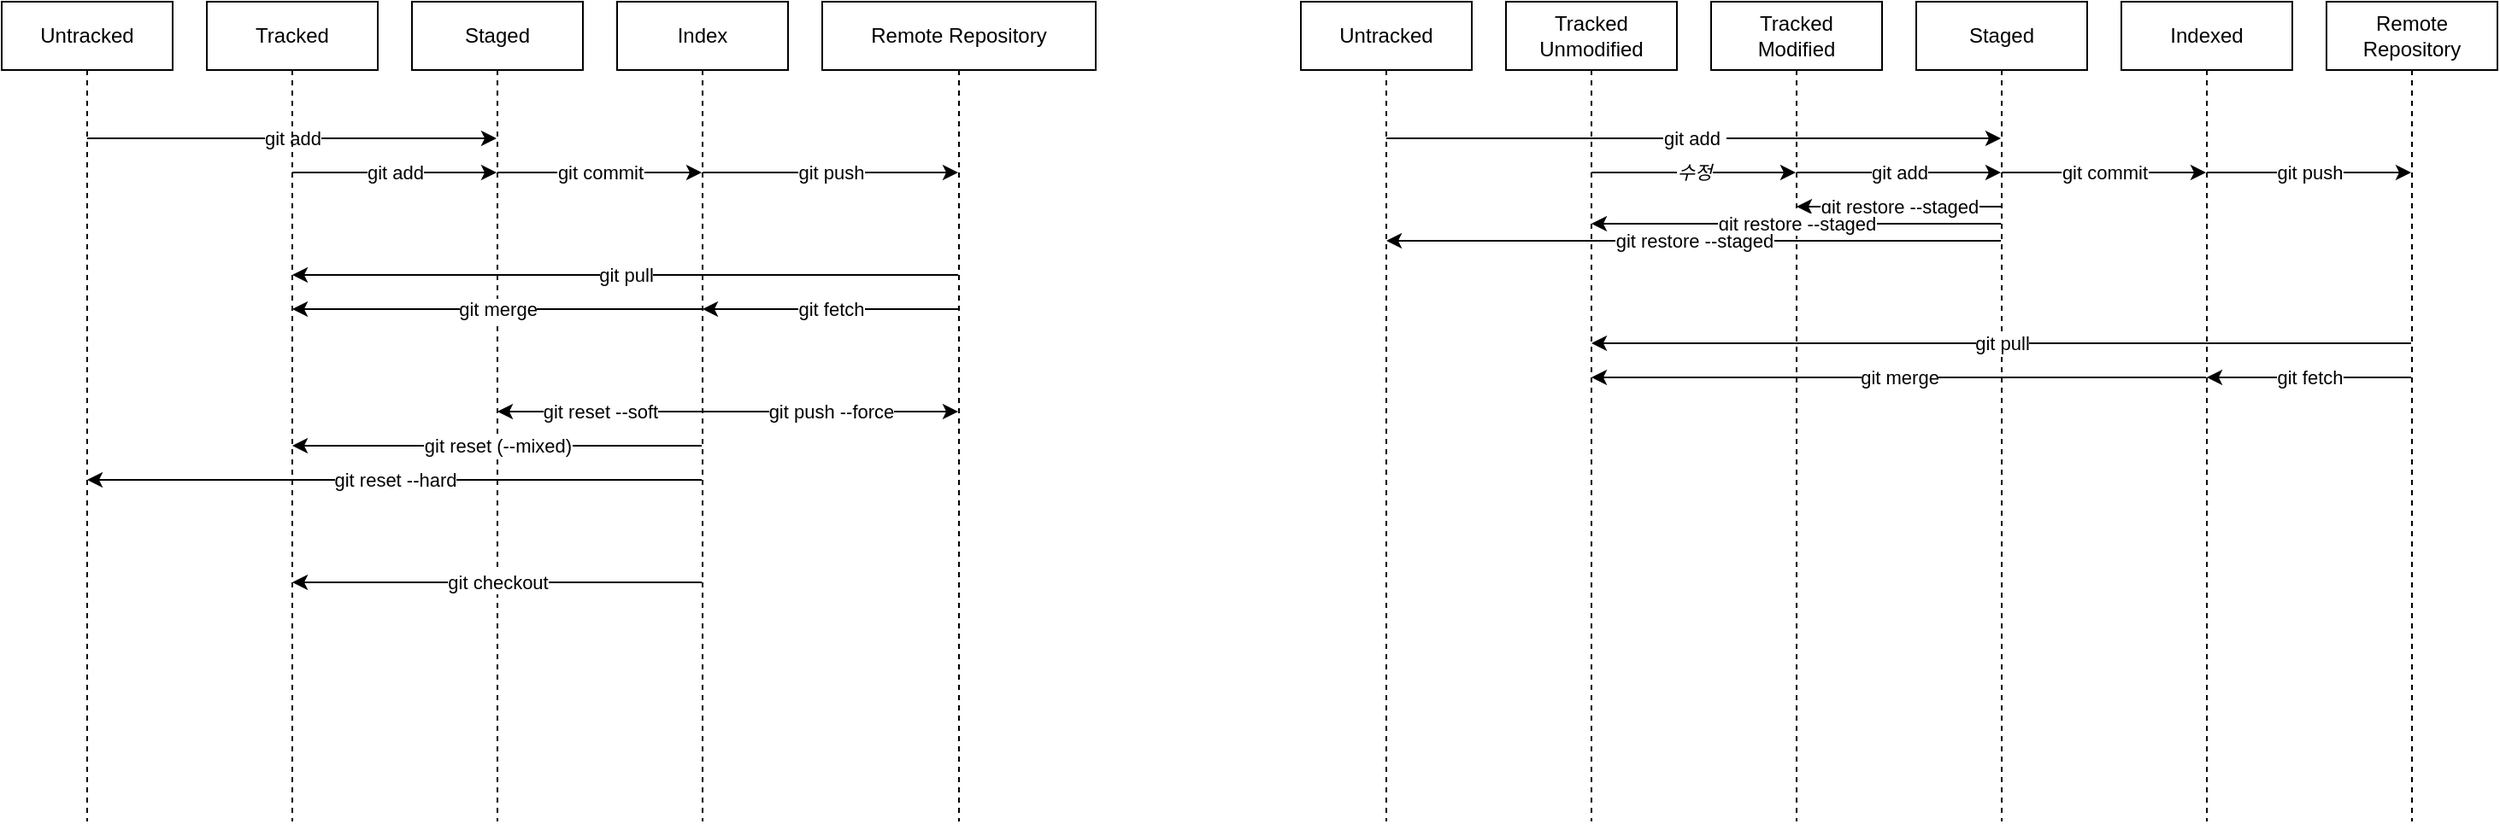 <mxfile version="20.6.0" type="github"><diagram id="RCM11qTw6QA4NuLdMcPv" name="ページ1"><mxGraphModel dx="1146" dy="644" grid="1" gridSize="10" guides="1" tooltips="1" connect="1" arrows="1" fold="1" page="1" pageScale="1" pageWidth="827" pageHeight="1169" math="0" shadow="0"><root><mxCell id="0"/><mxCell id="1" parent="0"/><mxCell id="uhgb-Ply3C3UpypRMlow-16" value="git add" style="edgeStyle=orthogonalEdgeStyle;rounded=0;orthogonalLoop=1;jettySize=auto;html=1;" parent="1" source="uhgb-Ply3C3UpypRMlow-2" target="uhgb-Ply3C3UpypRMlow-4" edge="1"><mxGeometry relative="1" as="geometry"><Array as="points"><mxPoint x="210" y="120"/><mxPoint x="210" y="120"/></Array></mxGeometry></mxCell><mxCell id="uhgb-Ply3C3UpypRMlow-2" value="Untracked" style="shape=umlLifeline;perimeter=lifelinePerimeter;whiteSpace=wrap;html=1;container=1;collapsible=0;recursiveResize=0;outlineConnect=0;" parent="1" vertex="1"><mxGeometry x="40" y="40" width="100" height="480" as="geometry"/></mxCell><mxCell id="uhgb-Ply3C3UpypRMlow-14" value="git add" style="edgeStyle=orthogonalEdgeStyle;rounded=0;orthogonalLoop=1;jettySize=auto;html=1;" parent="1" source="uhgb-Ply3C3UpypRMlow-3" target="uhgb-Ply3C3UpypRMlow-4" edge="1"><mxGeometry relative="1" as="geometry"><Array as="points"><mxPoint x="270" y="140"/><mxPoint x="270" y="140"/></Array></mxGeometry></mxCell><mxCell id="uhgb-Ply3C3UpypRMlow-3" value="Tracked" style="shape=umlLifeline;perimeter=lifelinePerimeter;whiteSpace=wrap;html=1;container=1;collapsible=0;recursiveResize=0;outlineConnect=0;" parent="1" vertex="1"><mxGeometry x="160" y="40" width="100" height="480" as="geometry"/></mxCell><mxCell id="uhgb-Ply3C3UpypRMlow-17" value="git commit" style="edgeStyle=orthogonalEdgeStyle;rounded=0;orthogonalLoop=1;jettySize=auto;html=1;" parent="1" source="uhgb-Ply3C3UpypRMlow-4" target="uhgb-Ply3C3UpypRMlow-5" edge="1"><mxGeometry relative="1" as="geometry"><Array as="points"><mxPoint x="390" y="140"/><mxPoint x="390" y="140"/></Array></mxGeometry></mxCell><mxCell id="uhgb-Ply3C3UpypRMlow-4" value="Staged" style="shape=umlLifeline;perimeter=lifelinePerimeter;whiteSpace=wrap;html=1;container=1;collapsible=0;recursiveResize=0;outlineConnect=0;" parent="1" vertex="1"><mxGeometry x="280" y="40" width="100" height="480" as="geometry"/></mxCell><mxCell id="uhgb-Ply3C3UpypRMlow-18" value="git push" style="edgeStyle=orthogonalEdgeStyle;rounded=0;orthogonalLoop=1;jettySize=auto;html=1;" parent="1" source="uhgb-Ply3C3UpypRMlow-5" target="uhgb-Ply3C3UpypRMlow-6" edge="1"><mxGeometry relative="1" as="geometry"><Array as="points"><mxPoint x="510" y="140"/><mxPoint x="510" y="140"/></Array></mxGeometry></mxCell><mxCell id="uhgb-Ply3C3UpypRMlow-20" value="git merge" style="edgeStyle=orthogonalEdgeStyle;rounded=0;orthogonalLoop=1;jettySize=auto;html=1;" parent="1" source="uhgb-Ply3C3UpypRMlow-5" target="uhgb-Ply3C3UpypRMlow-3" edge="1"><mxGeometry relative="1" as="geometry"><Array as="points"><mxPoint x="330" y="220"/><mxPoint x="330" y="220"/></Array></mxGeometry></mxCell><mxCell id="uhgb-Ply3C3UpypRMlow-22" value="git reset --soft" style="edgeStyle=orthogonalEdgeStyle;rounded=0;orthogonalLoop=1;jettySize=auto;html=1;" parent="1" source="uhgb-Ply3C3UpypRMlow-5" target="uhgb-Ply3C3UpypRMlow-4" edge="1"><mxGeometry relative="1" as="geometry"><Array as="points"><mxPoint x="400" y="260"/><mxPoint x="400" y="260"/></Array></mxGeometry></mxCell><mxCell id="uhgb-Ply3C3UpypRMlow-23" value="git reset (--mixed)" style="edgeStyle=orthogonalEdgeStyle;rounded=0;orthogonalLoop=1;jettySize=auto;html=1;" parent="1" source="uhgb-Ply3C3UpypRMlow-5" target="uhgb-Ply3C3UpypRMlow-3" edge="1"><mxGeometry relative="1" as="geometry"><Array as="points"><mxPoint x="330" y="300"/><mxPoint x="330" y="300"/></Array></mxGeometry></mxCell><mxCell id="uhgb-Ply3C3UpypRMlow-24" value="git checkout" style="edgeStyle=orthogonalEdgeStyle;rounded=0;orthogonalLoop=1;jettySize=auto;html=1;" parent="1" source="uhgb-Ply3C3UpypRMlow-5" target="uhgb-Ply3C3UpypRMlow-3" edge="1"><mxGeometry relative="1" as="geometry"><Array as="points"><mxPoint x="330" y="380"/><mxPoint x="330" y="380"/></Array></mxGeometry></mxCell><mxCell id="uhgb-Ply3C3UpypRMlow-27" value="git push --force" style="edgeStyle=orthogonalEdgeStyle;rounded=0;orthogonalLoop=1;jettySize=auto;html=1;" parent="1" source="uhgb-Ply3C3UpypRMlow-5" target="uhgb-Ply3C3UpypRMlow-6" edge="1"><mxGeometry relative="1" as="geometry"><Array as="points"><mxPoint x="520" y="390"/><mxPoint x="520" y="390"/></Array></mxGeometry></mxCell><mxCell id="uhgb-Ply3C3UpypRMlow-28" value="git reset --hard" style="edgeStyle=orthogonalEdgeStyle;rounded=0;orthogonalLoop=1;jettySize=auto;html=1;" parent="1" source="uhgb-Ply3C3UpypRMlow-5" target="uhgb-Ply3C3UpypRMlow-2" edge="1"><mxGeometry relative="1" as="geometry"><Array as="points"><mxPoint x="270" y="320"/><mxPoint x="270" y="320"/></Array></mxGeometry></mxCell><mxCell id="uhgb-Ply3C3UpypRMlow-5" value="Index" style="shape=umlLifeline;perimeter=lifelinePerimeter;whiteSpace=wrap;html=1;container=1;collapsible=0;recursiveResize=0;outlineConnect=0;" parent="1" vertex="1"><mxGeometry x="400" y="40" width="100" height="480" as="geometry"/></mxCell><mxCell id="uhgb-Ply3C3UpypRMlow-19" value="git fetch" style="edgeStyle=orthogonalEdgeStyle;rounded=0;orthogonalLoop=1;jettySize=auto;html=1;" parent="1" source="uhgb-Ply3C3UpypRMlow-6" target="uhgb-Ply3C3UpypRMlow-5" edge="1"><mxGeometry relative="1" as="geometry"><Array as="points"><mxPoint x="510" y="220"/><mxPoint x="510" y="220"/></Array></mxGeometry></mxCell><mxCell id="uhgb-Ply3C3UpypRMlow-21" value="git pull" style="edgeStyle=orthogonalEdgeStyle;rounded=0;orthogonalLoop=1;jettySize=auto;html=1;" parent="1" source="uhgb-Ply3C3UpypRMlow-6" target="uhgb-Ply3C3UpypRMlow-3" edge="1"><mxGeometry relative="1" as="geometry"><Array as="points"><mxPoint x="400" y="200"/><mxPoint x="400" y="200"/></Array></mxGeometry></mxCell><mxCell id="uhgb-Ply3C3UpypRMlow-6" value="Remote Repository" style="shape=umlLifeline;perimeter=lifelinePerimeter;whiteSpace=wrap;html=1;container=1;collapsible=0;recursiveResize=0;outlineConnect=0;" parent="1" vertex="1"><mxGeometry x="520" y="40" width="160" height="480" as="geometry"/></mxCell><mxCell id="1_STZ75XxJV-vhdlLu-v-20" value="git add&amp;nbsp;" style="edgeStyle=orthogonalEdgeStyle;rounded=0;orthogonalLoop=1;jettySize=auto;html=1;" edge="1" parent="1" source="1_STZ75XxJV-vhdlLu-v-2" target="1_STZ75XxJV-vhdlLu-v-14"><mxGeometry relative="1" as="geometry"><Array as="points"><mxPoint x="1060" y="120"/><mxPoint x="1060" y="120"/></Array></mxGeometry></mxCell><mxCell id="1_STZ75XxJV-vhdlLu-v-2" value="Untracked" style="shape=umlLifeline;perimeter=lifelinePerimeter;whiteSpace=wrap;html=1;container=1;collapsible=0;recursiveResize=0;outlineConnect=0;" vertex="1" parent="1"><mxGeometry x="800" y="40" width="100" height="480" as="geometry"/></mxCell><mxCell id="1_STZ75XxJV-vhdlLu-v-4" value="Tracked&lt;br&gt;Unmodified" style="shape=umlLifeline;perimeter=lifelinePerimeter;whiteSpace=wrap;html=1;container=1;collapsible=0;recursiveResize=0;outlineConnect=0;" vertex="1" parent="1"><mxGeometry x="920" y="40" width="100" height="480" as="geometry"/></mxCell><mxCell id="1_STZ75XxJV-vhdlLu-v-6" value="Tracked&lt;br&gt;Modified" style="shape=umlLifeline;perimeter=lifelinePerimeter;whiteSpace=wrap;html=1;container=1;collapsible=0;recursiveResize=0;outlineConnect=0;" vertex="1" parent="1"><mxGeometry x="1040" y="40" width="100" height="480" as="geometry"/></mxCell><mxCell id="1_STZ75XxJV-vhdlLu-v-14" value="Staged" style="shape=umlLifeline;perimeter=lifelinePerimeter;whiteSpace=wrap;html=1;container=1;collapsible=0;recursiveResize=0;outlineConnect=0;" vertex="1" parent="1"><mxGeometry x="1160" y="40" width="100" height="480" as="geometry"/></mxCell><mxCell id="1_STZ75XxJV-vhdlLu-v-18" value="Indexed" style="shape=umlLifeline;perimeter=lifelinePerimeter;whiteSpace=wrap;html=1;container=1;collapsible=0;recursiveResize=0;outlineConnect=0;" vertex="1" parent="1"><mxGeometry x="1280" y="40" width="100" height="480" as="geometry"/></mxCell><mxCell id="1_STZ75XxJV-vhdlLu-v-19" value="Remote Repository" style="shape=umlLifeline;perimeter=lifelinePerimeter;whiteSpace=wrap;html=1;container=1;collapsible=0;recursiveResize=0;outlineConnect=0;" vertex="1" parent="1"><mxGeometry x="1400" y="40" width="100" height="480" as="geometry"/></mxCell><mxCell id="1_STZ75XxJV-vhdlLu-v-23" value="&lt;i&gt;수정&lt;/i&gt;" style="endArrow=classic;html=1;rounded=0;" edge="1" parent="1" source="1_STZ75XxJV-vhdlLu-v-4" target="1_STZ75XxJV-vhdlLu-v-6"><mxGeometry width="50" height="50" relative="1" as="geometry"><mxPoint x="1020" y="320" as="sourcePoint"/><mxPoint x="1070" y="270" as="targetPoint"/><Array as="points"><mxPoint x="1040" y="140"/></Array></mxGeometry></mxCell><mxCell id="1_STZ75XxJV-vhdlLu-v-24" value="git add" style="endArrow=classic;html=1;rounded=0;" edge="1" parent="1" source="1_STZ75XxJV-vhdlLu-v-6" target="1_STZ75XxJV-vhdlLu-v-14"><mxGeometry width="50" height="50" relative="1" as="geometry"><mxPoint x="1130" y="290" as="sourcePoint"/><mxPoint x="1180" y="240" as="targetPoint"/><Array as="points"><mxPoint x="1160" y="140"/></Array></mxGeometry></mxCell><mxCell id="1_STZ75XxJV-vhdlLu-v-25" value="git commit" style="endArrow=classic;html=1;rounded=0;" edge="1" parent="1" source="1_STZ75XxJV-vhdlLu-v-14" target="1_STZ75XxJV-vhdlLu-v-18"><mxGeometry width="50" height="50" relative="1" as="geometry"><mxPoint x="1200" y="260" as="sourcePoint"/><mxPoint x="1250" y="210" as="targetPoint"/><Array as="points"><mxPoint x="1280" y="140"/></Array></mxGeometry></mxCell><mxCell id="1_STZ75XxJV-vhdlLu-v-28" value="git push" style="endArrow=classic;html=1;rounded=0;" edge="1" parent="1" source="1_STZ75XxJV-vhdlLu-v-18" target="1_STZ75XxJV-vhdlLu-v-19"><mxGeometry width="50" height="50" relative="1" as="geometry"><mxPoint x="1380" y="260" as="sourcePoint"/><mxPoint x="1430" y="210" as="targetPoint"/><Array as="points"><mxPoint x="1400" y="140"/></Array></mxGeometry></mxCell><mxCell id="1_STZ75XxJV-vhdlLu-v-29" value="git fetch" style="endArrow=classic;html=1;rounded=0;" edge="1" parent="1" source="1_STZ75XxJV-vhdlLu-v-19" target="1_STZ75XxJV-vhdlLu-v-18"><mxGeometry width="50" height="50" relative="1" as="geometry"><mxPoint x="1100" y="270" as="sourcePoint"/><mxPoint x="1150" y="220" as="targetPoint"/><Array as="points"><mxPoint x="1400" y="260"/></Array></mxGeometry></mxCell><mxCell id="1_STZ75XxJV-vhdlLu-v-30" value="git merge" style="endArrow=classic;html=1;rounded=0;" edge="1" parent="1" source="1_STZ75XxJV-vhdlLu-v-18" target="1_STZ75XxJV-vhdlLu-v-4"><mxGeometry width="50" height="50" relative="1" as="geometry"><mxPoint x="1130" y="280" as="sourcePoint"/><mxPoint x="1180" y="230" as="targetPoint"/><Array as="points"><mxPoint x="1220" y="260"/></Array></mxGeometry></mxCell><mxCell id="1_STZ75XxJV-vhdlLu-v-31" value="git pull" style="endArrow=classic;html=1;rounded=0;" edge="1" parent="1" source="1_STZ75XxJV-vhdlLu-v-19" target="1_STZ75XxJV-vhdlLu-v-4"><mxGeometry width="50" height="50" relative="1" as="geometry"><mxPoint x="1250" y="300" as="sourcePoint"/><mxPoint x="1300" y="250" as="targetPoint"/><Array as="points"><mxPoint x="1250" y="240"/></Array></mxGeometry></mxCell><mxCell id="1_STZ75XxJV-vhdlLu-v-32" value="git restore --staged" style="endArrow=classic;html=1;rounded=0;" edge="1" parent="1" source="1_STZ75XxJV-vhdlLu-v-14" target="1_STZ75XxJV-vhdlLu-v-6"><mxGeometry width="50" height="50" relative="1" as="geometry"><mxPoint x="1170" y="270" as="sourcePoint"/><mxPoint x="1220" y="220" as="targetPoint"/><Array as="points"><mxPoint x="1160" y="160"/></Array></mxGeometry></mxCell><mxCell id="1_STZ75XxJV-vhdlLu-v-33" value="git restore --staged" style="endArrow=classic;html=1;rounded=0;" edge="1" parent="1" source="1_STZ75XxJV-vhdlLu-v-14" target="1_STZ75XxJV-vhdlLu-v-4"><mxGeometry width="50" height="50" relative="1" as="geometry"><mxPoint x="980.024" y="170" as="sourcePoint"/><mxPoint x="1099.5" y="170" as="targetPoint"/><Array as="points"><mxPoint x="1070" y="170"/></Array></mxGeometry></mxCell><mxCell id="1_STZ75XxJV-vhdlLu-v-34" value="git restore --staged" style="endArrow=classic;html=1;rounded=0;" edge="1" parent="1" source="1_STZ75XxJV-vhdlLu-v-14" target="1_STZ75XxJV-vhdlLu-v-2"><mxGeometry width="50" height="50" relative="1" as="geometry"><mxPoint x="1219.5" y="190" as="sourcePoint"/><mxPoint x="980" y="190" as="targetPoint"/><Array as="points"><mxPoint x="1080" y="180"/></Array></mxGeometry></mxCell></root></mxGraphModel></diagram></mxfile>